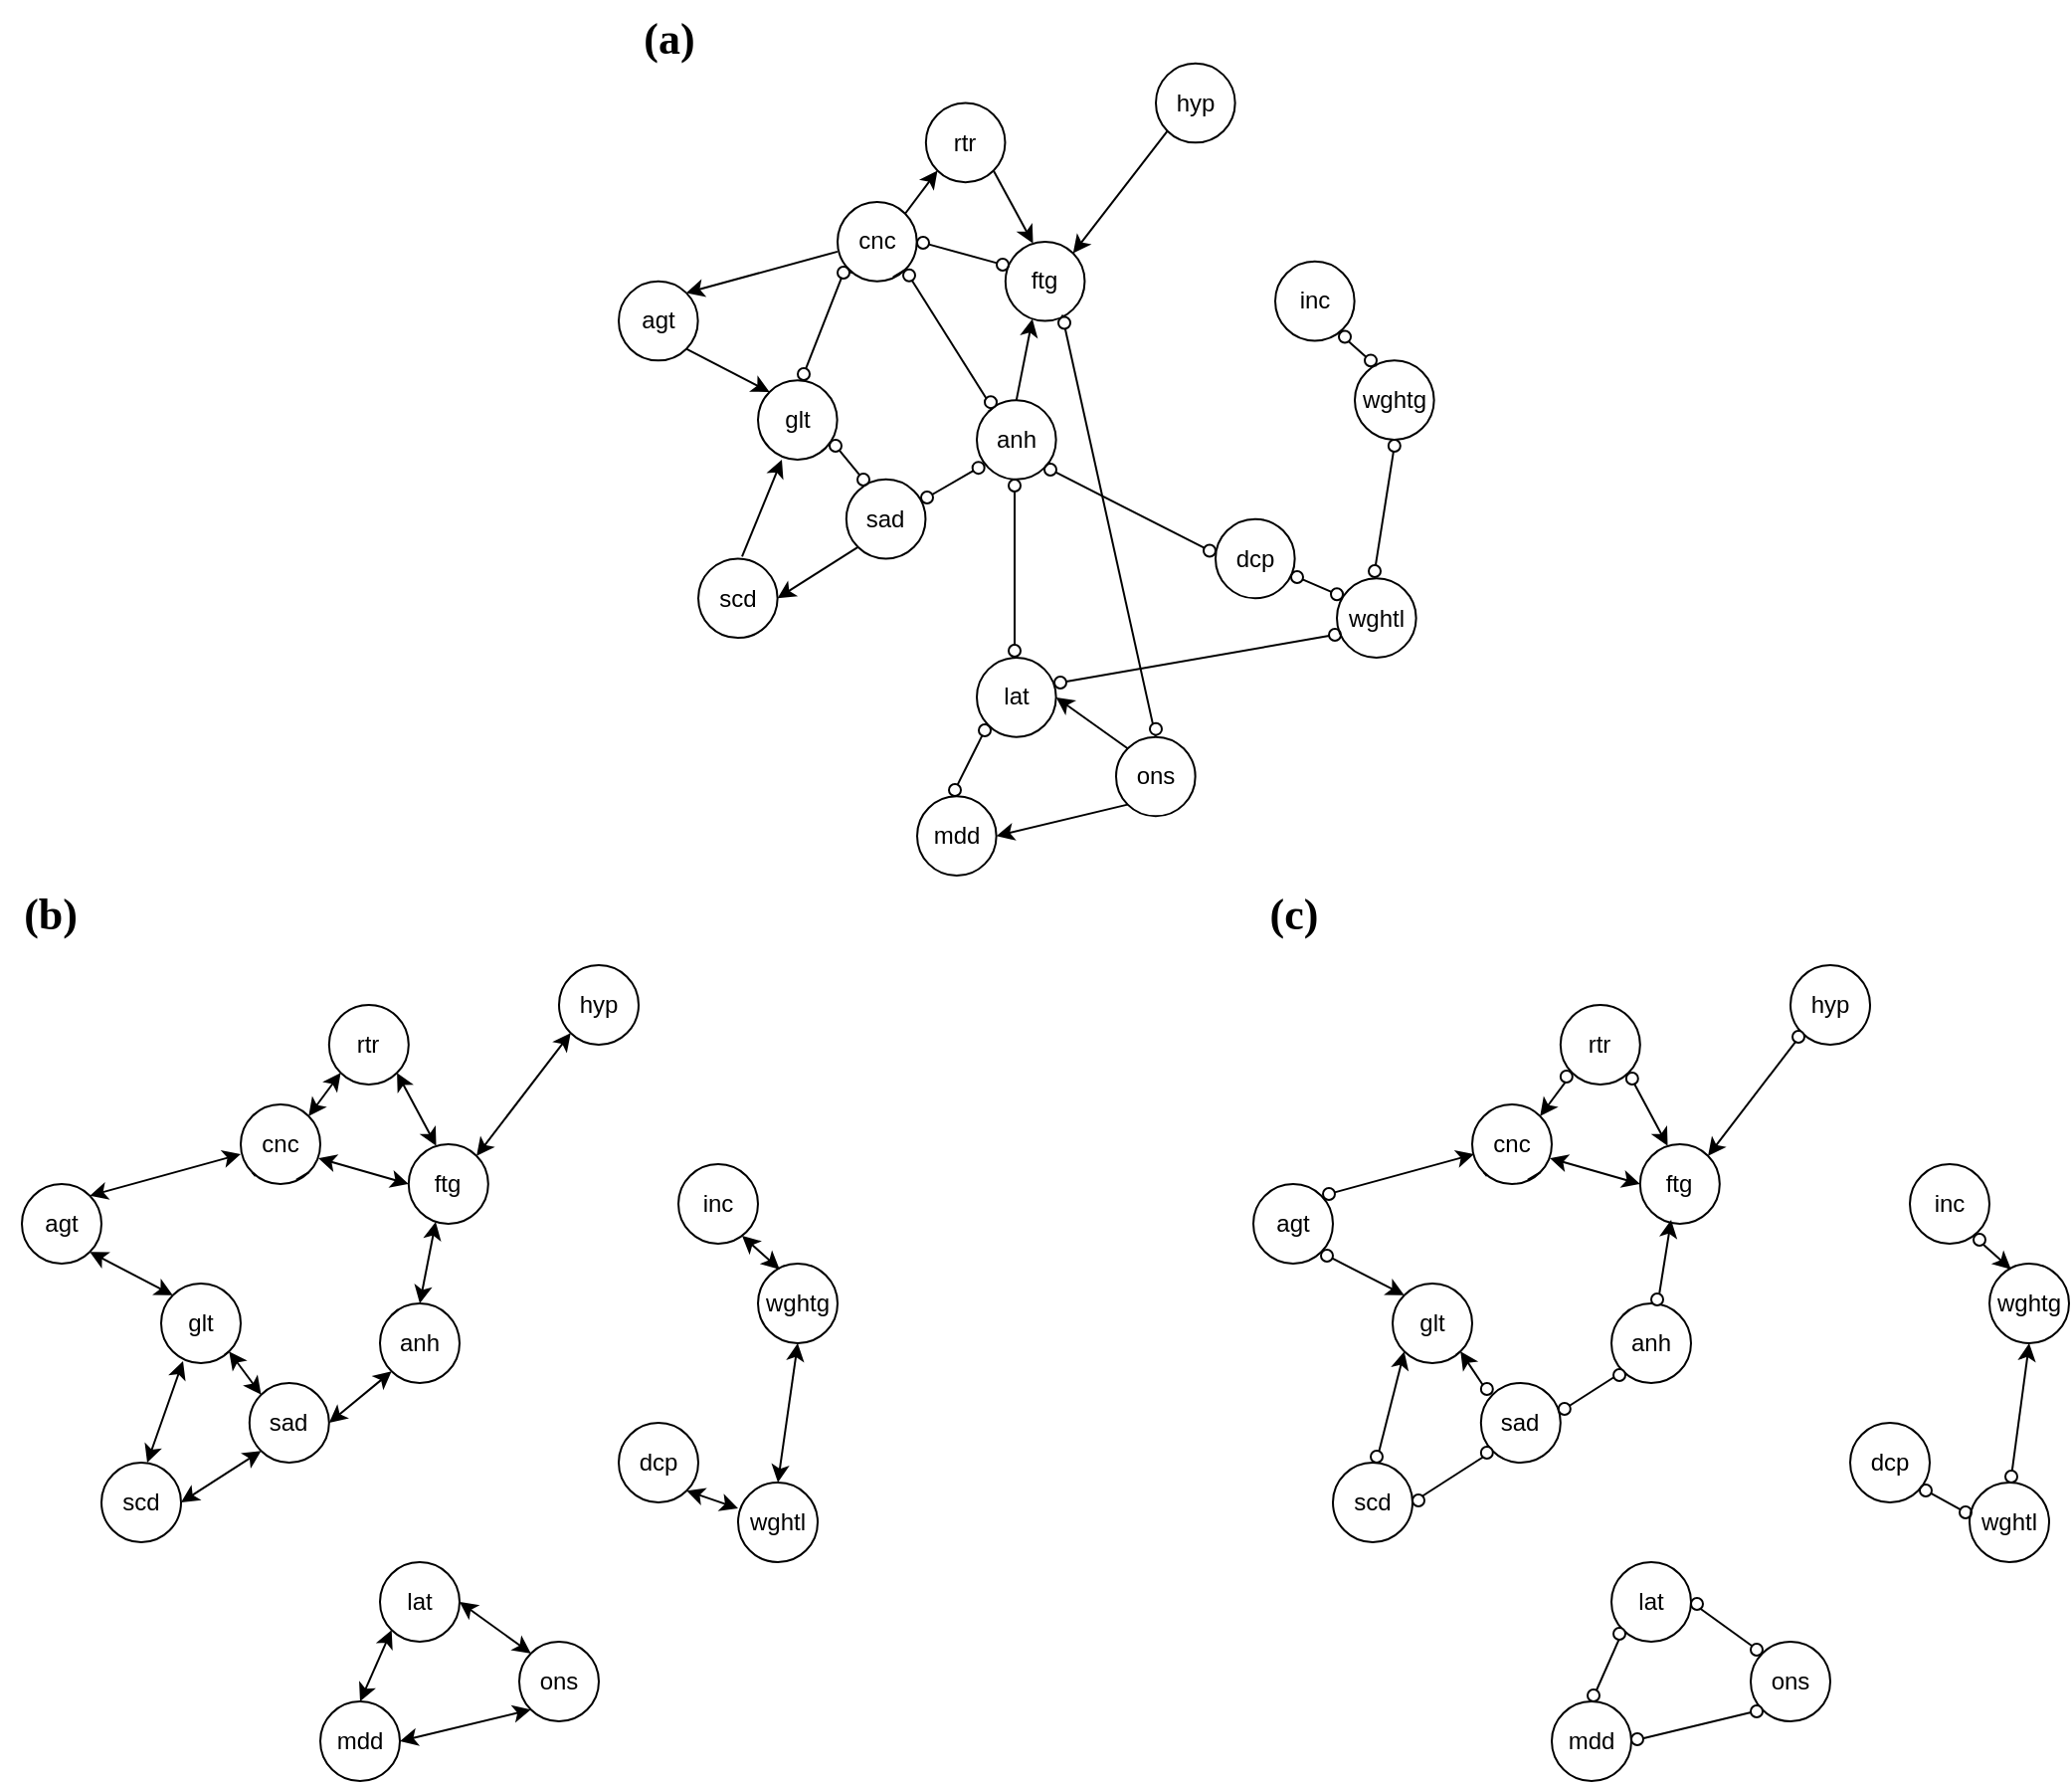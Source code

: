 <mxfile version="21.1.8" type="device">
  <diagram name="Page-1" id="gBAXO4DCNGabJMjPVJwB">
    <mxGraphModel dx="894" dy="1585" grid="1" gridSize="10" guides="1" tooltips="1" connect="1" arrows="1" fold="1" page="1" pageScale="1" pageWidth="850" pageHeight="1100" math="0" shadow="0">
      <root>
        <mxCell id="0" />
        <mxCell id="1" parent="0" />
        <mxCell id="9U6BasLpsRpmz0PQ2QJs-2" value="" style="group" parent="1" vertex="1" connectable="0">
          <mxGeometry x="330" width="421" height="455" as="geometry" />
        </mxCell>
        <mxCell id="BUvVmMQozZYyvZz72ATM-227" value="&lt;font size=&quot;1&quot; face=&quot;Times New Roman&quot; style=&quot;&quot;&gt;&lt;b style=&quot;font-size: 22px;&quot;&gt;(b)&lt;/b&gt;&lt;/font&gt;" style="text;html=1;align=center;verticalAlign=middle;resizable=0;points=[];autosize=1;strokeColor=none;fillColor=none;" parent="9U6BasLpsRpmz0PQ2QJs-2" vertex="1">
          <mxGeometry width="50" height="40" as="geometry" />
        </mxCell>
        <mxCell id="BUvVmMQozZYyvZz72ATM-76" value="hyp" style="ellipse;whiteSpace=wrap;html=1;aspect=fixed;" parent="9U6BasLpsRpmz0PQ2QJs-2" vertex="1">
          <mxGeometry x="281" y="45" width="40" height="40" as="geometry" />
        </mxCell>
        <mxCell id="BUvVmMQozZYyvZz72ATM-77" value="ftg" style="ellipse;whiteSpace=wrap;html=1;aspect=fixed;" parent="9U6BasLpsRpmz0PQ2QJs-2" vertex="1">
          <mxGeometry x="205.41" y="135" width="40" height="40" as="geometry" />
        </mxCell>
        <mxCell id="BUvVmMQozZYyvZz72ATM-78" value="rtr" style="ellipse;whiteSpace=wrap;html=1;aspect=fixed;" parent="9U6BasLpsRpmz0PQ2QJs-2" vertex="1">
          <mxGeometry x="165.41" y="65" width="40" height="40" as="geometry" />
        </mxCell>
        <mxCell id="BUvVmMQozZYyvZz72ATM-79" value="anh" style="ellipse;whiteSpace=wrap;html=1;aspect=fixed;" parent="9U6BasLpsRpmz0PQ2QJs-2" vertex="1">
          <mxGeometry x="191" y="215" width="40" height="40" as="geometry" />
        </mxCell>
        <mxCell id="BUvVmMQozZYyvZz72ATM-80" value="inc" style="ellipse;whiteSpace=wrap;html=1;aspect=fixed;" parent="9U6BasLpsRpmz0PQ2QJs-2" vertex="1">
          <mxGeometry x="341" y="145" width="40" height="40" as="geometry" />
        </mxCell>
        <mxCell id="BUvVmMQozZYyvZz72ATM-81" value="wghtg" style="ellipse;whiteSpace=wrap;html=1;aspect=fixed;" parent="9U6BasLpsRpmz0PQ2QJs-2" vertex="1">
          <mxGeometry x="381" y="195" width="40" height="40" as="geometry" />
        </mxCell>
        <mxCell id="BUvVmMQozZYyvZz72ATM-82" value="dcp" style="ellipse;whiteSpace=wrap;html=1;aspect=fixed;" parent="9U6BasLpsRpmz0PQ2QJs-2" vertex="1">
          <mxGeometry x="311" y="275" width="40" height="40" as="geometry" />
        </mxCell>
        <mxCell id="BUvVmMQozZYyvZz72ATM-83" value="wghtl" style="ellipse;whiteSpace=wrap;html=1;aspect=fixed;" parent="9U6BasLpsRpmz0PQ2QJs-2" vertex="1">
          <mxGeometry x="371" y="305" width="40" height="40" as="geometry" />
        </mxCell>
        <mxCell id="BUvVmMQozZYyvZz72ATM-84" value="lat" style="ellipse;whiteSpace=wrap;html=1;aspect=fixed;" parent="9U6BasLpsRpmz0PQ2QJs-2" vertex="1">
          <mxGeometry x="191" y="345" width="40" height="40" as="geometry" />
        </mxCell>
        <mxCell id="BUvVmMQozZYyvZz72ATM-85" value="ons" style="ellipse;whiteSpace=wrap;html=1;aspect=fixed;" parent="9U6BasLpsRpmz0PQ2QJs-2" vertex="1">
          <mxGeometry x="261" y="385" width="40" height="40" as="geometry" />
        </mxCell>
        <mxCell id="BUvVmMQozZYyvZz72ATM-86" value="mdd" style="ellipse;whiteSpace=wrap;html=1;aspect=fixed;" parent="9U6BasLpsRpmz0PQ2QJs-2" vertex="1">
          <mxGeometry x="161" y="415" width="40" height="40" as="geometry" />
        </mxCell>
        <mxCell id="BUvVmMQozZYyvZz72ATM-87" value="sad" style="ellipse;whiteSpace=wrap;html=1;aspect=fixed;" parent="9U6BasLpsRpmz0PQ2QJs-2" vertex="1">
          <mxGeometry x="125.41" y="255" width="40" height="40" as="geometry" />
        </mxCell>
        <mxCell id="BUvVmMQozZYyvZz72ATM-88" value="cnc" style="ellipse;whiteSpace=wrap;html=1;aspect=fixed;" parent="9U6BasLpsRpmz0PQ2QJs-2" vertex="1">
          <mxGeometry x="121" y="115" width="40" height="40" as="geometry" />
        </mxCell>
        <mxCell id="BUvVmMQozZYyvZz72ATM-89" value="glt" style="ellipse;whiteSpace=wrap;html=1;aspect=fixed;" parent="9U6BasLpsRpmz0PQ2QJs-2" vertex="1">
          <mxGeometry x="81" y="205" width="40" height="40" as="geometry" />
        </mxCell>
        <mxCell id="BUvVmMQozZYyvZz72ATM-90" value="agt" style="ellipse;whiteSpace=wrap;html=1;aspect=fixed;" parent="9U6BasLpsRpmz0PQ2QJs-2" vertex="1">
          <mxGeometry x="11" y="155" width="40" height="40" as="geometry" />
        </mxCell>
        <mxCell id="BUvVmMQozZYyvZz72ATM-91" value="scd" style="ellipse;whiteSpace=wrap;html=1;aspect=fixed;" parent="9U6BasLpsRpmz0PQ2QJs-2" vertex="1">
          <mxGeometry x="51" y="295" width="40" height="40" as="geometry" />
        </mxCell>
        <mxCell id="BUvVmMQozZYyvZz72ATM-92" value="" style="endArrow=classic;html=1;rounded=0;exitX=0;exitY=0;exitDx=0;exitDy=0;entryX=1;entryY=0.5;entryDx=0;entryDy=0;startArrow=classic;startFill=1;" parent="9U6BasLpsRpmz0PQ2QJs-2" source="BUvVmMQozZYyvZz72ATM-85" target="BUvVmMQozZYyvZz72ATM-84" edge="1">
          <mxGeometry width="50" height="50" relative="1" as="geometry">
            <mxPoint x="351" y="345" as="sourcePoint" />
            <mxPoint x="401" y="295" as="targetPoint" />
          </mxGeometry>
        </mxCell>
        <mxCell id="BUvVmMQozZYyvZz72ATM-93" value="" style="endArrow=classic;html=1;rounded=0;exitX=0.5;exitY=0;exitDx=0;exitDy=0;entryX=0;entryY=1;entryDx=0;entryDy=0;startArrow=classic;startFill=1;" parent="9U6BasLpsRpmz0PQ2QJs-2" source="BUvVmMQozZYyvZz72ATM-86" target="BUvVmMQozZYyvZz72ATM-84" edge="1">
          <mxGeometry width="50" height="50" relative="1" as="geometry">
            <mxPoint x="351" y="345" as="sourcePoint" />
            <mxPoint x="401" y="295" as="targetPoint" />
          </mxGeometry>
        </mxCell>
        <mxCell id="BUvVmMQozZYyvZz72ATM-94" value="" style="endArrow=classic;html=1;rounded=0;exitX=0;exitY=1;exitDx=0;exitDy=0;entryX=1;entryY=0.5;entryDx=0;entryDy=0;startArrow=classic;startFill=1;" parent="9U6BasLpsRpmz0PQ2QJs-2" source="BUvVmMQozZYyvZz72ATM-85" target="BUvVmMQozZYyvZz72ATM-86" edge="1">
          <mxGeometry width="50" height="50" relative="1" as="geometry">
            <mxPoint x="351" y="345" as="sourcePoint" />
            <mxPoint x="401" y="295" as="targetPoint" />
          </mxGeometry>
        </mxCell>
        <mxCell id="BUvVmMQozZYyvZz72ATM-96" value="" style="endArrow=classic;html=1;rounded=0;entryX=0;entryY=0.325;entryDx=0;entryDy=0;startArrow=classic;startFill=1;endFill=1;exitX=1;exitY=1;exitDx=0;exitDy=0;entryPerimeter=0;" parent="9U6BasLpsRpmz0PQ2QJs-2" source="BUvVmMQozZYyvZz72ATM-82" target="BUvVmMQozZYyvZz72ATM-83" edge="1">
          <mxGeometry width="50" height="50" relative="1" as="geometry">
            <mxPoint x="348" y="311" as="sourcePoint" />
            <mxPoint x="368" y="321" as="targetPoint" />
          </mxGeometry>
        </mxCell>
        <mxCell id="BUvVmMQozZYyvZz72ATM-97" value="" style="endArrow=classic;html=1;rounded=0;exitX=0.5;exitY=1;exitDx=0;exitDy=0;entryX=0.5;entryY=0;entryDx=0;entryDy=0;startArrow=classic;startFill=1;" parent="9U6BasLpsRpmz0PQ2QJs-2" source="BUvVmMQozZYyvZz72ATM-81" target="BUvVmMQozZYyvZz72ATM-83" edge="1">
          <mxGeometry width="50" height="50" relative="1" as="geometry">
            <mxPoint x="331" y="345" as="sourcePoint" />
            <mxPoint x="381" y="295" as="targetPoint" />
          </mxGeometry>
        </mxCell>
        <mxCell id="BUvVmMQozZYyvZz72ATM-100" value="" style="endArrow=classic;html=1;rounded=0;startArrow=classic;startFill=1;endFill=1;exitX=0.675;exitY=0.975;exitDx=0;exitDy=0;entryX=0;entryY=0;entryDx=0;entryDy=0;exitPerimeter=0;" parent="9U6BasLpsRpmz0PQ2QJs-2" edge="1">
          <mxGeometry width="50" height="50" relative="1" as="geometry">
            <mxPoint x="373" y="181" as="sourcePoint" />
            <mxPoint x="391.858" y="197.858" as="targetPoint" />
          </mxGeometry>
        </mxCell>
        <mxCell id="BUvVmMQozZYyvZz72ATM-101" value="" style="endArrow=none;html=1;rounded=0;startArrow=none;startFill=0;endFill=0;endSize=6;" parent="9U6BasLpsRpmz0PQ2QJs-2" edge="1">
          <mxGeometry width="50" height="50" relative="1" as="geometry">
            <mxPoint x="211" y="255" as="sourcePoint" />
            <mxPoint x="211" y="255" as="targetPoint" />
          </mxGeometry>
        </mxCell>
        <mxCell id="BUvVmMQozZYyvZz72ATM-103" value="" style="endArrow=none;html=1;rounded=0;startArrow=none;startFill=0;endFill=0;endSize=6;" parent="9U6BasLpsRpmz0PQ2QJs-2" edge="1">
          <mxGeometry width="50" height="50" relative="1" as="geometry">
            <mxPoint x="211" y="345" as="sourcePoint" />
            <mxPoint x="211" y="345" as="targetPoint" />
          </mxGeometry>
        </mxCell>
        <mxCell id="BUvVmMQozZYyvZz72ATM-107" value="" style="endArrow=none;html=1;rounded=0;exitX=1;exitY=0.5;exitDx=0;exitDy=0;entryX=0;entryY=1;entryDx=0;entryDy=0;startArrow=none;" parent="9U6BasLpsRpmz0PQ2QJs-2" target="BUvVmMQozZYyvZz72ATM-79" edge="1">
          <mxGeometry width="50" height="50" relative="1" as="geometry">
            <mxPoint x="196" y="250" as="sourcePoint" />
            <mxPoint x="381" y="265" as="targetPoint" />
          </mxGeometry>
        </mxCell>
        <mxCell id="BUvVmMQozZYyvZz72ATM-108" value="" style="endArrow=classic;html=1;rounded=0;entryX=0;entryY=1;entryDx=0;entryDy=0;exitX=1;exitY=0.5;exitDx=0;exitDy=0;startArrow=classic;startFill=1;endFill=1;" parent="9U6BasLpsRpmz0PQ2QJs-2" source="BUvVmMQozZYyvZz72ATM-87" target="BUvVmMQozZYyvZz72ATM-79" edge="1">
          <mxGeometry width="50" height="50" relative="1" as="geometry">
            <mxPoint x="171" y="265" as="sourcePoint" />
            <mxPoint x="190.879" y="252.121" as="targetPoint" />
          </mxGeometry>
        </mxCell>
        <mxCell id="BUvVmMQozZYyvZz72ATM-111" value="" style="endArrow=none;html=1;rounded=0;entryX=1;entryY=1;entryDx=0;entryDy=0;exitX=0;exitY=0;exitDx=0;exitDy=0;startArrow=none;" parent="9U6BasLpsRpmz0PQ2QJs-2" target="BUvVmMQozZYyvZz72ATM-88" edge="1">
          <mxGeometry width="50" height="50" relative="1" as="geometry">
            <mxPoint x="148.879" y="152.879" as="sourcePoint" />
            <mxPoint x="381" y="265" as="targetPoint" />
          </mxGeometry>
        </mxCell>
        <mxCell id="BUvVmMQozZYyvZz72ATM-112" value="" style="endArrow=none;html=1;rounded=0;entryX=1;entryY=1;entryDx=0;entryDy=0;exitX=0;exitY=0;exitDx=0;exitDy=0;" parent="9U6BasLpsRpmz0PQ2QJs-2" source="BUvVmMQozZYyvZz72ATM-79" edge="1">
          <mxGeometry width="50" height="50" relative="1" as="geometry">
            <mxPoint x="197" y="221" as="sourcePoint" />
            <mxPoint x="200.121" y="218.121" as="targetPoint" />
          </mxGeometry>
        </mxCell>
        <mxCell id="BUvVmMQozZYyvZz72ATM-116" value="" style="endArrow=classic;html=1;rounded=0;entryX=0.34;entryY=0.975;entryDx=0;entryDy=0;exitX=0.5;exitY=0;exitDx=0;exitDy=0;entryPerimeter=0;startArrow=classic;startFill=1;" parent="9U6BasLpsRpmz0PQ2QJs-2" source="BUvVmMQozZYyvZz72ATM-79" target="BUvVmMQozZYyvZz72ATM-77" edge="1">
          <mxGeometry width="50" height="50" relative="1" as="geometry">
            <mxPoint x="331" y="315" as="sourcePoint" />
            <mxPoint x="381" y="265" as="targetPoint" />
          </mxGeometry>
        </mxCell>
        <mxCell id="BUvVmMQozZYyvZz72ATM-117" value="" style="endArrow=classic;html=1;rounded=0;exitX=0;exitY=1;exitDx=0;exitDy=0;entryX=1;entryY=0;entryDx=0;entryDy=0;startArrow=classic;startFill=1;" parent="9U6BasLpsRpmz0PQ2QJs-2" source="BUvVmMQozZYyvZz72ATM-76" target="BUvVmMQozZYyvZz72ATM-77" edge="1">
          <mxGeometry width="50" height="50" relative="1" as="geometry">
            <mxPoint x="331" y="315" as="sourcePoint" />
            <mxPoint x="381" y="265" as="targetPoint" />
          </mxGeometry>
        </mxCell>
        <mxCell id="BUvVmMQozZYyvZz72ATM-118" value="" style="endArrow=classic;html=1;rounded=0;exitX=0.975;exitY=0.675;exitDx=0;exitDy=0;exitPerimeter=0;entryX=0;entryY=0.5;entryDx=0;entryDy=0;endFill=1;startArrow=classic;startFill=1;" parent="9U6BasLpsRpmz0PQ2QJs-2" source="BUvVmMQozZYyvZz72ATM-88" target="BUvVmMQozZYyvZz72ATM-77" edge="1">
          <mxGeometry width="50" height="50" relative="1" as="geometry">
            <mxPoint x="331" y="315" as="sourcePoint" />
            <mxPoint x="381" y="265" as="targetPoint" />
          </mxGeometry>
        </mxCell>
        <mxCell id="BUvVmMQozZYyvZz72ATM-119" value="" style="endArrow=classic;html=1;rounded=0;entryX=0;entryY=0;entryDx=0;entryDy=0;exitX=1;exitY=1;exitDx=0;exitDy=0;startArrow=classic;startFill=1;" parent="9U6BasLpsRpmz0PQ2QJs-2" source="BUvVmMQozZYyvZz72ATM-78" edge="1">
          <mxGeometry width="50" height="50" relative="1" as="geometry">
            <mxPoint x="199" y="110" as="sourcePoint" />
            <mxPoint x="219.268" y="135.858" as="targetPoint" />
          </mxGeometry>
        </mxCell>
        <mxCell id="BUvVmMQozZYyvZz72ATM-120" value="" style="endArrow=classic;html=1;rounded=0;exitX=0;exitY=1;exitDx=0;exitDy=0;entryX=1;entryY=0.5;entryDx=0;entryDy=0;startArrow=classic;startFill=1;" parent="9U6BasLpsRpmz0PQ2QJs-2" source="BUvVmMQozZYyvZz72ATM-87" target="BUvVmMQozZYyvZz72ATM-91" edge="1">
          <mxGeometry width="50" height="50" relative="1" as="geometry">
            <mxPoint x="331" y="295" as="sourcePoint" />
            <mxPoint x="381" y="245" as="targetPoint" />
          </mxGeometry>
        </mxCell>
        <mxCell id="BUvVmMQozZYyvZz72ATM-121" value="" style="endArrow=none;html=1;rounded=0;entryX=1;entryY=1;entryDx=0;entryDy=0;exitX=0;exitY=0;exitDx=0;exitDy=0;startArrow=none;" parent="9U6BasLpsRpmz0PQ2QJs-2" target="BUvVmMQozZYyvZz72ATM-89" edge="1">
          <mxGeometry width="50" height="50" relative="1" as="geometry">
            <mxPoint x="112.879" y="240.879" as="sourcePoint" />
            <mxPoint x="381" y="245" as="targetPoint" />
          </mxGeometry>
        </mxCell>
        <mxCell id="BUvVmMQozZYyvZz72ATM-122" value="" style="endArrow=none;html=1;rounded=0;entryX=1;entryY=1;entryDx=0;entryDy=0;exitX=0;exitY=0;exitDx=0;exitDy=0;" parent="9U6BasLpsRpmz0PQ2QJs-2" source="BUvVmMQozZYyvZz72ATM-87" edge="1">
          <mxGeometry width="50" height="50" relative="1" as="geometry">
            <mxPoint x="131" y="261" as="sourcePoint" />
            <mxPoint x="130.531" y="260.121" as="targetPoint" />
          </mxGeometry>
        </mxCell>
        <mxCell id="BUvVmMQozZYyvZz72ATM-124" value="" style="endArrow=classic;html=1;rounded=0;entryX=1;entryY=1;entryDx=0;entryDy=0;exitX=0;exitY=0;exitDx=0;exitDy=0;startArrow=classic;startFill=1;endFill=1;" parent="9U6BasLpsRpmz0PQ2QJs-2" source="BUvVmMQozZYyvZz72ATM-87" target="BUvVmMQozZYyvZz72ATM-89" edge="1">
          <mxGeometry width="50" height="50" relative="1" as="geometry">
            <mxPoint x="126.289" y="255.879" as="sourcePoint" />
            <mxPoint x="117.121" y="245.121" as="targetPoint" />
          </mxGeometry>
        </mxCell>
        <mxCell id="BUvVmMQozZYyvZz72ATM-126" value="" style="endArrow=none;html=1;rounded=0;exitX=0.5;exitY=0;exitDx=0;exitDy=0;entryX=0;entryY=1;entryDx=0;entryDy=0;startArrow=none;" parent="9U6BasLpsRpmz0PQ2QJs-2" target="BUvVmMQozZYyvZz72ATM-88" edge="1">
          <mxGeometry width="50" height="50" relative="1" as="geometry">
            <mxPoint x="128.41" y="151" as="sourcePoint" />
            <mxPoint x="381" y="245" as="targetPoint" />
          </mxGeometry>
        </mxCell>
        <mxCell id="BUvVmMQozZYyvZz72ATM-129" value="" style="endArrow=none;html=1;rounded=0;exitX=0.5;exitY=0;exitDx=0;exitDy=0;entryX=0;entryY=1;entryDx=0;entryDy=0;" parent="9U6BasLpsRpmz0PQ2QJs-2" source="BUvVmMQozZYyvZz72ATM-89" edge="1">
          <mxGeometry width="50" height="50" relative="1" as="geometry">
            <mxPoint x="101" y="205" as="sourcePoint" />
            <mxPoint x="101.879" y="204.121" as="targetPoint" />
          </mxGeometry>
        </mxCell>
        <mxCell id="BUvVmMQozZYyvZz72ATM-131" value="" style="endArrow=classic;html=1;rounded=0;entryX=0.5;entryY=0;entryDx=0;entryDy=0;startArrow=classic;startFill=1;" parent="9U6BasLpsRpmz0PQ2QJs-2" edge="1">
          <mxGeometry width="50" height="50" relative="1" as="geometry">
            <mxPoint x="92" y="244" as="sourcePoint" />
            <mxPoint x="74" y="295" as="targetPoint" />
          </mxGeometry>
        </mxCell>
        <mxCell id="BUvVmMQozZYyvZz72ATM-132" value="" style="endArrow=classic;html=1;rounded=0;entryX=1;entryY=1;entryDx=0;entryDy=0;exitX=0;exitY=0;exitDx=0;exitDy=0;startArrow=classic;startFill=1;" parent="9U6BasLpsRpmz0PQ2QJs-2" source="BUvVmMQozZYyvZz72ATM-89" target="BUvVmMQozZYyvZz72ATM-90" edge="1">
          <mxGeometry width="50" height="50" relative="1" as="geometry">
            <mxPoint x="331" y="295" as="sourcePoint" />
            <mxPoint x="381" y="245" as="targetPoint" />
          </mxGeometry>
        </mxCell>
        <mxCell id="BUvVmMQozZYyvZz72ATM-133" value="" style="endArrow=classic;html=1;rounded=0;exitX=-0.025;exitY=0.7;exitDx=0;exitDy=0;exitPerimeter=0;entryX=1;entryY=0;entryDx=0;entryDy=0;startArrow=classic;startFill=1;" parent="9U6BasLpsRpmz0PQ2QJs-2" target="BUvVmMQozZYyvZz72ATM-90" edge="1">
          <mxGeometry width="50" height="50" relative="1" as="geometry">
            <mxPoint x="121" y="140" as="sourcePoint" />
            <mxPoint x="51" y="165" as="targetPoint" />
          </mxGeometry>
        </mxCell>
        <mxCell id="BUvVmMQozZYyvZz72ATM-135" value="" style="endArrow=classic;html=1;rounded=0;entryX=0;entryY=1;entryDx=0;entryDy=0;exitX=1;exitY=0;exitDx=0;exitDy=0;startArrow=classic;startFill=1;" parent="9U6BasLpsRpmz0PQ2QJs-2" source="BUvVmMQozZYyvZz72ATM-88" target="BUvVmMQozZYyvZz72ATM-78" edge="1">
          <mxGeometry width="50" height="50" relative="1" as="geometry">
            <mxPoint x="331" y="295" as="sourcePoint" />
            <mxPoint x="381" y="245" as="targetPoint" />
          </mxGeometry>
        </mxCell>
        <mxCell id="98Zc2acmLnp5LVriP_AH-1" value="" style="group" parent="1" vertex="1" connectable="0">
          <mxGeometry x="641" y="-440" width="409.819" height="440" as="geometry" />
        </mxCell>
        <mxCell id="BUvVmMQozZYyvZz72ATM-225" value="&lt;font size=&quot;1&quot; face=&quot;Times New Roman&quot; style=&quot;&quot;&gt;&lt;b style=&quot;font-size: 22px;&quot;&gt;(a)&lt;/b&gt;&lt;/font&gt;" style="text;html=1;align=center;verticalAlign=middle;resizable=0;points=[];autosize=1;strokeColor=none;fillColor=none;" parent="98Zc2acmLnp5LVriP_AH-1" vertex="1">
          <mxGeometry width="50" height="40" as="geometry" />
        </mxCell>
        <mxCell id="BUvVmMQozZYyvZz72ATM-2" value="hyp" style="ellipse;whiteSpace=wrap;html=1;aspect=fixed;" parent="98Zc2acmLnp5LVriP_AH-1" vertex="1">
          <mxGeometry x="270" y="31.855" width="39.819" height="39.819" as="geometry" />
        </mxCell>
        <mxCell id="BUvVmMQozZYyvZz72ATM-3" value="ftg" style="ellipse;whiteSpace=wrap;html=1;aspect=fixed;" parent="98Zc2acmLnp5LVriP_AH-1" vertex="1">
          <mxGeometry x="194.41" y="121.448" width="39.819" height="39.819" as="geometry" />
        </mxCell>
        <mxCell id="BUvVmMQozZYyvZz72ATM-4" value="rtr" style="ellipse;whiteSpace=wrap;html=1;aspect=fixed;" parent="98Zc2acmLnp5LVriP_AH-1" vertex="1">
          <mxGeometry x="154.41" y="51.765" width="39.819" height="39.819" as="geometry" />
        </mxCell>
        <mxCell id="BUvVmMQozZYyvZz72ATM-5" value="anh" style="ellipse;whiteSpace=wrap;html=1;aspect=fixed;" parent="98Zc2acmLnp5LVriP_AH-1" vertex="1">
          <mxGeometry x="180" y="201.086" width="39.819" height="39.819" as="geometry" />
        </mxCell>
        <mxCell id="BUvVmMQozZYyvZz72ATM-6" value="inc" style="ellipse;whiteSpace=wrap;html=1;aspect=fixed;" parent="98Zc2acmLnp5LVriP_AH-1" vertex="1">
          <mxGeometry x="330" y="131.403" width="39.819" height="39.819" as="geometry" />
        </mxCell>
        <mxCell id="BUvVmMQozZYyvZz72ATM-7" value="wghtg" style="ellipse;whiteSpace=wrap;html=1;aspect=fixed;" parent="98Zc2acmLnp5LVriP_AH-1" vertex="1">
          <mxGeometry x="370" y="181.176" width="39.819" height="39.819" as="geometry" />
        </mxCell>
        <mxCell id="BUvVmMQozZYyvZz72ATM-8" value="dcp" style="ellipse;whiteSpace=wrap;html=1;aspect=fixed;" parent="98Zc2acmLnp5LVriP_AH-1" vertex="1">
          <mxGeometry x="300" y="260.814" width="39.819" height="39.819" as="geometry" />
        </mxCell>
        <mxCell id="BUvVmMQozZYyvZz72ATM-9" value="wghtl" style="ellipse;whiteSpace=wrap;html=1;aspect=fixed;" parent="98Zc2acmLnp5LVriP_AH-1" vertex="1">
          <mxGeometry x="361" y="290.679" width="39.819" height="39.819" as="geometry" />
        </mxCell>
        <mxCell id="BUvVmMQozZYyvZz72ATM-10" value="lat" style="ellipse;whiteSpace=wrap;html=1;aspect=fixed;" parent="98Zc2acmLnp5LVriP_AH-1" vertex="1">
          <mxGeometry x="180" y="330.498" width="39.819" height="39.819" as="geometry" />
        </mxCell>
        <mxCell id="BUvVmMQozZYyvZz72ATM-11" value="ons" style="ellipse;whiteSpace=wrap;html=1;aspect=fixed;" parent="98Zc2acmLnp5LVriP_AH-1" vertex="1">
          <mxGeometry x="250" y="370.317" width="39.819" height="39.819" as="geometry" />
        </mxCell>
        <mxCell id="BUvVmMQozZYyvZz72ATM-12" value="mdd" style="ellipse;whiteSpace=wrap;html=1;aspect=fixed;" parent="98Zc2acmLnp5LVriP_AH-1" vertex="1">
          <mxGeometry x="150" y="400.181" width="39.819" height="39.819" as="geometry" />
        </mxCell>
        <mxCell id="BUvVmMQozZYyvZz72ATM-13" value="sad" style="ellipse;whiteSpace=wrap;html=1;aspect=fixed;" parent="98Zc2acmLnp5LVriP_AH-1" vertex="1">
          <mxGeometry x="114.41" y="240.905" width="39.819" height="39.819" as="geometry" />
        </mxCell>
        <mxCell id="BUvVmMQozZYyvZz72ATM-14" value="cnc" style="ellipse;whiteSpace=wrap;html=1;aspect=fixed;" parent="98Zc2acmLnp5LVriP_AH-1" vertex="1">
          <mxGeometry x="110" y="101.538" width="39.819" height="39.819" as="geometry" />
        </mxCell>
        <mxCell id="BUvVmMQozZYyvZz72ATM-15" value="glt" style="ellipse;whiteSpace=wrap;html=1;aspect=fixed;" parent="98Zc2acmLnp5LVriP_AH-1" vertex="1">
          <mxGeometry x="70" y="191.131" width="39.819" height="39.819" as="geometry" />
        </mxCell>
        <mxCell id="BUvVmMQozZYyvZz72ATM-16" value="agt" style="ellipse;whiteSpace=wrap;html=1;aspect=fixed;" parent="98Zc2acmLnp5LVriP_AH-1" vertex="1">
          <mxGeometry y="141.357" width="39.819" height="39.819" as="geometry" />
        </mxCell>
        <mxCell id="BUvVmMQozZYyvZz72ATM-17" value="scd" style="ellipse;whiteSpace=wrap;html=1;aspect=fixed;" parent="98Zc2acmLnp5LVriP_AH-1" vertex="1">
          <mxGeometry x="40" y="280.724" width="39.819" height="39.819" as="geometry" />
        </mxCell>
        <mxCell id="BUvVmMQozZYyvZz72ATM-18" value="" style="endArrow=classic;html=1;rounded=0;exitX=0;exitY=0;exitDx=0;exitDy=0;entryX=1;entryY=0.5;entryDx=0;entryDy=0;endFill=1;startArrow=none;startFill=0;" parent="98Zc2acmLnp5LVriP_AH-1" source="BUvVmMQozZYyvZz72ATM-11" target="BUvVmMQozZYyvZz72ATM-10" edge="1">
          <mxGeometry width="50" height="50" relative="1" as="geometry">
            <mxPoint x="340" y="330.498" as="sourcePoint" />
            <mxPoint x="390" y="280.724" as="targetPoint" />
          </mxGeometry>
        </mxCell>
        <mxCell id="BUvVmMQozZYyvZz72ATM-19" value="" style="endArrow=oval;html=1;rounded=0;endFill=0;startArrow=oval;startFill=0;" parent="98Zc2acmLnp5LVriP_AH-1" edge="1">
          <mxGeometry width="50" height="50" relative="1" as="geometry">
            <mxPoint x="169" y="397" as="sourcePoint" />
            <mxPoint x="184" y="367" as="targetPoint" />
          </mxGeometry>
        </mxCell>
        <mxCell id="BUvVmMQozZYyvZz72ATM-20" value="" style="endArrow=classic;html=1;rounded=0;exitX=0;exitY=1;exitDx=0;exitDy=0;entryX=1;entryY=0.5;entryDx=0;entryDy=0;" parent="98Zc2acmLnp5LVriP_AH-1" source="BUvVmMQozZYyvZz72ATM-11" target="BUvVmMQozZYyvZz72ATM-12" edge="1">
          <mxGeometry width="50" height="50" relative="1" as="geometry">
            <mxPoint x="340" y="330.498" as="sourcePoint" />
            <mxPoint x="390" y="280.724" as="targetPoint" />
          </mxGeometry>
        </mxCell>
        <mxCell id="BUvVmMQozZYyvZz72ATM-21" value="" style="endArrow=none;html=1;rounded=0;entryX=0.715;entryY=0.925;entryDx=0;entryDy=0;exitX=0.5;exitY=0;exitDx=0;exitDy=0;entryPerimeter=0;endFill=0;" parent="98Zc2acmLnp5LVriP_AH-1" source="BUvVmMQozZYyvZz72ATM-11" target="BUvVmMQozZYyvZz72ATM-3" edge="1">
          <mxGeometry width="50" height="50" relative="1" as="geometry">
            <mxPoint x="340" y="330.498" as="sourcePoint" />
            <mxPoint x="390" y="280.724" as="targetPoint" />
          </mxGeometry>
        </mxCell>
        <mxCell id="BUvVmMQozZYyvZz72ATM-24" value="" style="endArrow=oval;html=1;rounded=0;endFill=0;startArrow=oval;startFill=0;exitX=0.5;exitY=1;exitDx=0;exitDy=0;" parent="98Zc2acmLnp5LVriP_AH-1" edge="1">
          <mxGeometry width="50" height="50" relative="1" as="geometry">
            <mxPoint x="389.91" y="223.995" as="sourcePoint" />
            <mxPoint x="380" y="287" as="targetPoint" />
          </mxGeometry>
        </mxCell>
        <mxCell id="BUvVmMQozZYyvZz72ATM-25" value="" style="endArrow=oval;html=1;rounded=0;startArrow=oval;startFill=0;endFill=0;entryX=-0.025;entryY=0.711;entryDx=0;entryDy=0;entryPerimeter=0;" parent="98Zc2acmLnp5LVriP_AH-1" target="BUvVmMQozZYyvZz72ATM-9" edge="1">
          <mxGeometry width="50" height="50" relative="1" as="geometry">
            <mxPoint x="222" y="343" as="sourcePoint" />
            <mxPoint x="352" y="320" as="targetPoint" />
          </mxGeometry>
        </mxCell>
        <mxCell id="BUvVmMQozZYyvZz72ATM-26" value="" style="endArrow=oval;html=1;rounded=0;exitX=0;exitY=0.5;exitDx=0;exitDy=0;endFill=0;startArrow=oval;startFill=0;" parent="98Zc2acmLnp5LVriP_AH-1" edge="1">
          <mxGeometry width="50" height="50" relative="1" as="geometry">
            <mxPoint x="297.0" y="276.724" as="sourcePoint" />
            <mxPoint x="217" y="236" as="targetPoint" />
          </mxGeometry>
        </mxCell>
        <mxCell id="BUvVmMQozZYyvZz72ATM-28" value="" style="endArrow=none;html=1;rounded=0;startArrow=none;startFill=0;endFill=0;exitX=0.675;exitY=0.975;exitDx=0;exitDy=0;entryX=0;entryY=0;entryDx=0;entryDy=0;exitPerimeter=0;" parent="98Zc2acmLnp5LVriP_AH-1" edge="1">
          <mxGeometry width="50" height="50" relative="1" as="geometry">
            <mxPoint x="362" y="167.24" as="sourcePoint" />
            <mxPoint x="380.858" y="184.021" as="targetPoint" />
          </mxGeometry>
        </mxCell>
        <mxCell id="BUvVmMQozZYyvZz72ATM-30" value="" style="endArrow=none;html=1;rounded=0;startArrow=none;startFill=0;endFill=0;endSize=6;" parent="98Zc2acmLnp5LVriP_AH-1" edge="1">
          <mxGeometry width="50" height="50" relative="1" as="geometry">
            <mxPoint x="200" y="240.905" as="sourcePoint" />
            <mxPoint x="200" y="240.905" as="targetPoint" />
          </mxGeometry>
        </mxCell>
        <mxCell id="BUvVmMQozZYyvZz72ATM-38" value="" style="endArrow=none;html=1;rounded=0;startArrow=none;startFill=0;endFill=0;endSize=6;" parent="98Zc2acmLnp5LVriP_AH-1" edge="1">
          <mxGeometry width="50" height="50" relative="1" as="geometry">
            <mxPoint x="200" y="330.498" as="sourcePoint" />
            <mxPoint x="200" y="330.498" as="targetPoint" />
          </mxGeometry>
        </mxCell>
        <mxCell id="BUvVmMQozZYyvZz72ATM-39" value="" style="ellipse;whiteSpace=wrap;html=1;" parent="98Zc2acmLnp5LVriP_AH-1" vertex="1">
          <mxGeometry x="362" y="166.244" width="6" height="5.973" as="geometry" />
        </mxCell>
        <mxCell id="BUvVmMQozZYyvZz72ATM-44" value="" style="ellipse;whiteSpace=wrap;html=1;" parent="98Zc2acmLnp5LVriP_AH-1" vertex="1">
          <mxGeometry x="375" y="178.19" width="6" height="5.973" as="geometry" />
        </mxCell>
        <mxCell id="BUvVmMQozZYyvZz72ATM-45" value="" style="endArrow=none;html=1;rounded=0;exitX=1;exitY=0.5;exitDx=0;exitDy=0;entryX=0;entryY=1;entryDx=0;entryDy=0;startArrow=none;" parent="98Zc2acmLnp5LVriP_AH-1" target="BUvVmMQozZYyvZz72ATM-5" edge="1">
          <mxGeometry width="50" height="50" relative="1" as="geometry">
            <mxPoint x="185" y="235.928" as="sourcePoint" />
            <mxPoint x="370" y="250.86" as="targetPoint" />
          </mxGeometry>
        </mxCell>
        <mxCell id="BUvVmMQozZYyvZz72ATM-47" value="" style="endArrow=oval;html=1;rounded=0;entryX=0;entryY=1;entryDx=0;entryDy=0;endFill=0;startArrow=oval;startFill=0;" parent="98Zc2acmLnp5LVriP_AH-1" edge="1">
          <mxGeometry width="50" height="50" relative="1" as="geometry">
            <mxPoint x="155" y="250" as="sourcePoint" />
            <mxPoint x="180.831" y="235.074" as="targetPoint" />
          </mxGeometry>
        </mxCell>
        <mxCell id="BUvVmMQozZYyvZz72ATM-50" value="" style="endArrow=none;html=1;rounded=0;entryX=1;entryY=1;entryDx=0;entryDy=0;exitX=0;exitY=0;exitDx=0;exitDy=0;startArrow=none;" parent="98Zc2acmLnp5LVriP_AH-1" target="BUvVmMQozZYyvZz72ATM-14" edge="1">
          <mxGeometry width="50" height="50" relative="1" as="geometry">
            <mxPoint x="137.879" y="139.246" as="sourcePoint" />
            <mxPoint x="370" y="250.86" as="targetPoint" />
          </mxGeometry>
        </mxCell>
        <mxCell id="BUvVmMQozZYyvZz72ATM-52" value="" style="endArrow=none;html=1;rounded=0;entryX=1;entryY=1;entryDx=0;entryDy=0;exitX=0;exitY=0;exitDx=0;exitDy=0;" parent="98Zc2acmLnp5LVriP_AH-1" source="BUvVmMQozZYyvZz72ATM-5" target="BUvVmMQozZYyvZz72ATM-51" edge="1">
          <mxGeometry width="50" height="50" relative="1" as="geometry">
            <mxPoint x="186" y="207.059" as="sourcePoint" />
            <mxPoint x="144" y="135.385" as="targetPoint" />
          </mxGeometry>
        </mxCell>
        <mxCell id="BUvVmMQozZYyvZz72ATM-51" value="" style="ellipse;whiteSpace=wrap;html=1;" parent="98Zc2acmLnp5LVriP_AH-1" vertex="1">
          <mxGeometry x="184" y="199.095" width="6" height="5.973" as="geometry" />
        </mxCell>
        <mxCell id="BUvVmMQozZYyvZz72ATM-54" value="" style="endArrow=none;html=1;rounded=0;entryX=1;entryY=1;entryDx=0;entryDy=0;exitX=0;exitY=0;exitDx=0;exitDy=0;startArrow=none;" parent="98Zc2acmLnp5LVriP_AH-1" source="BUvVmMQozZYyvZz72ATM-51" target="BUvVmMQozZYyvZz72ATM-14" edge="1">
          <mxGeometry width="50" height="50" relative="1" as="geometry">
            <mxPoint x="185" y="200.09" as="sourcePoint" />
            <mxPoint x="142.121" y="143.469" as="targetPoint" />
          </mxGeometry>
        </mxCell>
        <mxCell id="BUvVmMQozZYyvZz72ATM-55" value="" style="endArrow=classic;html=1;rounded=0;entryX=0.34;entryY=0.975;entryDx=0;entryDy=0;exitX=0.5;exitY=0;exitDx=0;exitDy=0;entryPerimeter=0;" parent="98Zc2acmLnp5LVriP_AH-1" source="BUvVmMQozZYyvZz72ATM-5" target="BUvVmMQozZYyvZz72ATM-3" edge="1">
          <mxGeometry width="50" height="50" relative="1" as="geometry">
            <mxPoint x="320" y="300.633" as="sourcePoint" />
            <mxPoint x="370" y="250.86" as="targetPoint" />
          </mxGeometry>
        </mxCell>
        <mxCell id="BUvVmMQozZYyvZz72ATM-56" value="" style="endArrow=classic;html=1;rounded=0;exitX=0;exitY=1;exitDx=0;exitDy=0;entryX=1;entryY=0;entryDx=0;entryDy=0;" parent="98Zc2acmLnp5LVriP_AH-1" source="BUvVmMQozZYyvZz72ATM-2" target="BUvVmMQozZYyvZz72ATM-3" edge="1">
          <mxGeometry width="50" height="50" relative="1" as="geometry">
            <mxPoint x="320" y="300.633" as="sourcePoint" />
            <mxPoint x="370" y="250.86" as="targetPoint" />
          </mxGeometry>
        </mxCell>
        <mxCell id="BUvVmMQozZYyvZz72ATM-57" value="" style="endArrow=oval;html=1;rounded=0;endFill=0;startArrow=oval;startFill=0;" parent="98Zc2acmLnp5LVriP_AH-1" edge="1">
          <mxGeometry width="50" height="50" relative="1" as="geometry">
            <mxPoint x="153" y="122" as="sourcePoint" />
            <mxPoint x="193" y="133" as="targetPoint" />
          </mxGeometry>
        </mxCell>
        <mxCell id="BUvVmMQozZYyvZz72ATM-58" value="" style="endArrow=classic;html=1;rounded=0;entryX=0;entryY=0;entryDx=0;entryDy=0;exitX=1;exitY=1;exitDx=0;exitDy=0;startArrow=none;startFill=0;endFill=1;" parent="98Zc2acmLnp5LVriP_AH-1" source="BUvVmMQozZYyvZz72ATM-4" edge="1">
          <mxGeometry width="50" height="50" relative="1" as="geometry">
            <mxPoint x="188" y="96.561" as="sourcePoint" />
            <mxPoint x="208.268" y="122.302" as="targetPoint" />
          </mxGeometry>
        </mxCell>
        <mxCell id="BUvVmMQozZYyvZz72ATM-59" value="" style="endArrow=classic;html=1;rounded=0;exitX=0;exitY=1;exitDx=0;exitDy=0;entryX=1;entryY=0.5;entryDx=0;entryDy=0;" parent="98Zc2acmLnp5LVriP_AH-1" source="BUvVmMQozZYyvZz72ATM-13" target="BUvVmMQozZYyvZz72ATM-17" edge="1">
          <mxGeometry width="50" height="50" relative="1" as="geometry">
            <mxPoint x="320" y="280.724" as="sourcePoint" />
            <mxPoint x="370" y="230.95" as="targetPoint" />
          </mxGeometry>
        </mxCell>
        <mxCell id="BUvVmMQozZYyvZz72ATM-60" value="" style="endArrow=none;html=1;rounded=0;entryX=1;entryY=1;entryDx=0;entryDy=0;exitX=0;exitY=0;exitDx=0;exitDy=0;startArrow=none;" parent="98Zc2acmLnp5LVriP_AH-1" target="BUvVmMQozZYyvZz72ATM-15" edge="1">
          <mxGeometry width="50" height="50" relative="1" as="geometry">
            <mxPoint x="101.879" y="226.848" as="sourcePoint" />
            <mxPoint x="370" y="230.95" as="targetPoint" />
          </mxGeometry>
        </mxCell>
        <mxCell id="BUvVmMQozZYyvZz72ATM-62" value="" style="endArrow=none;html=1;rounded=0;entryX=1;entryY=1;entryDx=0;entryDy=0;exitX=0;exitY=0;exitDx=0;exitDy=0;" parent="98Zc2acmLnp5LVriP_AH-1" source="BUvVmMQozZYyvZz72ATM-13" edge="1">
          <mxGeometry width="50" height="50" relative="1" as="geometry">
            <mxPoint x="120" y="246.878" as="sourcePoint" />
            <mxPoint x="119.531" y="246.003" as="targetPoint" />
          </mxGeometry>
        </mxCell>
        <mxCell id="BUvVmMQozZYyvZz72ATM-64" value="" style="endArrow=oval;html=1;rounded=0;startArrow=oval;endFill=0;startFill=0;" parent="98Zc2acmLnp5LVriP_AH-1" edge="1">
          <mxGeometry width="50" height="50" relative="1" as="geometry">
            <mxPoint x="123" y="241" as="sourcePoint" />
            <mxPoint x="109" y="224" as="targetPoint" />
          </mxGeometry>
        </mxCell>
        <mxCell id="BUvVmMQozZYyvZz72ATM-65" value="" style="endArrow=none;html=1;rounded=0;exitX=0.5;exitY=0;exitDx=0;exitDy=0;entryX=0;entryY=1;entryDx=0;entryDy=0;startArrow=none;" parent="98Zc2acmLnp5LVriP_AH-1" target="BUvVmMQozZYyvZz72ATM-14" edge="1">
          <mxGeometry width="50" height="50" relative="1" as="geometry">
            <mxPoint x="117.41" y="137.376" as="sourcePoint" />
            <mxPoint x="370" y="230.95" as="targetPoint" />
          </mxGeometry>
        </mxCell>
        <mxCell id="BUvVmMQozZYyvZz72ATM-67" value="" style="endArrow=oval;html=1;rounded=0;startArrow=oval;endFill=0;startFill=0;" parent="98Zc2acmLnp5LVriP_AH-1" edge="1">
          <mxGeometry width="50" height="50" relative="1" as="geometry">
            <mxPoint x="93" y="188" as="sourcePoint" />
            <mxPoint x="113" y="137" as="targetPoint" />
          </mxGeometry>
        </mxCell>
        <mxCell id="BUvVmMQozZYyvZz72ATM-69" value="" style="endArrow=none;html=1;rounded=0;exitX=0.5;exitY=0;exitDx=0;exitDy=0;entryX=0;entryY=1;entryDx=0;entryDy=0;" parent="98Zc2acmLnp5LVriP_AH-1" source="BUvVmMQozZYyvZz72ATM-15" edge="1">
          <mxGeometry width="50" height="50" relative="1" as="geometry">
            <mxPoint x="90" y="191.131" as="sourcePoint" />
            <mxPoint x="90.879" y="190.257" as="targetPoint" />
          </mxGeometry>
        </mxCell>
        <mxCell id="BUvVmMQozZYyvZz72ATM-70" value="" style="endArrow=none;html=1;rounded=0;entryX=0.5;entryY=0;entryDx=0;entryDy=0;exitX=0.25;exitY=1.025;exitDx=0;exitDy=0;exitPerimeter=0;endFill=0;startArrow=classic;startFill=1;" parent="98Zc2acmLnp5LVriP_AH-1" edge="1">
          <mxGeometry width="50" height="50" relative="1" as="geometry">
            <mxPoint x="82" y="230.95" as="sourcePoint" />
            <mxPoint x="62" y="279.729" as="targetPoint" />
          </mxGeometry>
        </mxCell>
        <mxCell id="BUvVmMQozZYyvZz72ATM-71" value="" style="endArrow=none;html=1;rounded=0;entryX=1;entryY=1;entryDx=0;entryDy=0;exitX=0;exitY=0;exitDx=0;exitDy=0;startArrow=classic;startFill=1;endFill=0;" parent="98Zc2acmLnp5LVriP_AH-1" source="BUvVmMQozZYyvZz72ATM-15" target="BUvVmMQozZYyvZz72ATM-16" edge="1">
          <mxGeometry width="50" height="50" relative="1" as="geometry">
            <mxPoint x="320" y="280.724" as="sourcePoint" />
            <mxPoint x="370" y="230.95" as="targetPoint" />
          </mxGeometry>
        </mxCell>
        <mxCell id="BUvVmMQozZYyvZz72ATM-72" value="" style="endArrow=classic;html=1;rounded=0;exitX=-0.025;exitY=0.7;exitDx=0;exitDy=0;exitPerimeter=0;entryX=1;entryY=0;entryDx=0;entryDy=0;startArrow=none;startFill=0;endFill=1;" parent="98Zc2acmLnp5LVriP_AH-1" target="BUvVmMQozZYyvZz72ATM-16" edge="1">
          <mxGeometry width="50" height="50" relative="1" as="geometry">
            <mxPoint x="110" y="126.425" as="sourcePoint" />
            <mxPoint x="40" y="151.312" as="targetPoint" />
          </mxGeometry>
        </mxCell>
        <mxCell id="BUvVmMQozZYyvZz72ATM-36" value="" style="endArrow=oval;html=1;rounded=0;startArrow=oval;startFill=0;endFill=0;endSize=6;startSize=6;" parent="98Zc2acmLnp5LVriP_AH-1" edge="1">
          <mxGeometry width="50" height="50" relative="1" as="geometry">
            <mxPoint x="199" y="327" as="sourcePoint" />
            <mxPoint x="199" y="244" as="targetPoint" />
          </mxGeometry>
        </mxCell>
        <mxCell id="BUvVmMQozZYyvZz72ATM-73" value="" style="endArrow=classic;html=1;rounded=0;entryX=0;entryY=1;entryDx=0;entryDy=0;exitX=1;exitY=0;exitDx=0;exitDy=0;" parent="98Zc2acmLnp5LVriP_AH-1" source="BUvVmMQozZYyvZz72ATM-14" target="BUvVmMQozZYyvZz72ATM-4" edge="1">
          <mxGeometry width="50" height="50" relative="1" as="geometry">
            <mxPoint x="320" y="280.724" as="sourcePoint" />
            <mxPoint x="370" y="230.95" as="targetPoint" />
          </mxGeometry>
        </mxCell>
        <mxCell id="2G2x_aGhVd37wPmZv7Ah-2" value="" style="ellipse;whiteSpace=wrap;html=1;" parent="98Zc2acmLnp5LVriP_AH-1" vertex="1">
          <mxGeometry x="267" y="363.348" width="6" height="5.973" as="geometry" />
        </mxCell>
        <mxCell id="2G2x_aGhVd37wPmZv7Ah-3" value="" style="ellipse;whiteSpace=wrap;html=1;" parent="98Zc2acmLnp5LVriP_AH-1" vertex="1">
          <mxGeometry x="221" y="159.276" width="6" height="5.973" as="geometry" />
        </mxCell>
        <mxCell id="2G2x_aGhVd37wPmZv7Ah-7" value="" style="endArrow=oval;html=1;rounded=0;entryX=0;entryY=0.3;entryDx=0;entryDy=0;endFill=0;startArrow=oval;startFill=0;entryPerimeter=0;" parent="98Zc2acmLnp5LVriP_AH-1" edge="1">
          <mxGeometry width="50" height="50" relative="1" as="geometry">
            <mxPoint x="341" y="290" as="sourcePoint" />
            <mxPoint x="361" y="298.624" as="targetPoint" />
          </mxGeometry>
        </mxCell>
        <mxCell id="F_XFJWDhxr5mrT7hzcer-3" value="" style="ellipse;whiteSpace=wrap;html=1;" parent="98Zc2acmLnp5LVriP_AH-1" vertex="1">
          <mxGeometry x="143" y="135.385" width="6" height="5.973" as="geometry" />
        </mxCell>
        <mxCell id="98Zc2acmLnp5LVriP_AH-2" value="" style="group" parent="1" vertex="1" connectable="0">
          <mxGeometry x="960.0" width="410" height="455" as="geometry" />
        </mxCell>
        <mxCell id="BUvVmMQozZYyvZz72ATM-226" value="&lt;font size=&quot;1&quot; face=&quot;Times New Roman&quot; style=&quot;&quot;&gt;&lt;b style=&quot;font-size: 22px;&quot;&gt;(c)&lt;/b&gt;&lt;/font&gt;" style="text;html=1;align=center;verticalAlign=middle;resizable=0;points=[];autosize=1;strokeColor=none;fillColor=none;" parent="98Zc2acmLnp5LVriP_AH-2" vertex="1">
          <mxGeometry x="-5" width="50" height="40" as="geometry" />
        </mxCell>
        <mxCell id="BUvVmMQozZYyvZz72ATM-140" value="hyp" style="ellipse;whiteSpace=wrap;html=1;aspect=fixed;" parent="98Zc2acmLnp5LVriP_AH-2" vertex="1">
          <mxGeometry x="270" y="45" width="40" height="40" as="geometry" />
        </mxCell>
        <mxCell id="BUvVmMQozZYyvZz72ATM-141" value="ftg" style="ellipse;whiteSpace=wrap;html=1;aspect=fixed;" parent="98Zc2acmLnp5LVriP_AH-2" vertex="1">
          <mxGeometry x="194.41" y="135" width="40" height="40" as="geometry" />
        </mxCell>
        <mxCell id="BUvVmMQozZYyvZz72ATM-142" value="rtr" style="ellipse;whiteSpace=wrap;html=1;aspect=fixed;" parent="98Zc2acmLnp5LVriP_AH-2" vertex="1">
          <mxGeometry x="154.41" y="65" width="40" height="40" as="geometry" />
        </mxCell>
        <mxCell id="BUvVmMQozZYyvZz72ATM-143" value="anh" style="ellipse;whiteSpace=wrap;html=1;aspect=fixed;" parent="98Zc2acmLnp5LVriP_AH-2" vertex="1">
          <mxGeometry x="180" y="215" width="40" height="40" as="geometry" />
        </mxCell>
        <mxCell id="BUvVmMQozZYyvZz72ATM-144" value="inc" style="ellipse;whiteSpace=wrap;html=1;aspect=fixed;" parent="98Zc2acmLnp5LVriP_AH-2" vertex="1">
          <mxGeometry x="330" y="145" width="40" height="40" as="geometry" />
        </mxCell>
        <mxCell id="BUvVmMQozZYyvZz72ATM-145" value="wghtg" style="ellipse;whiteSpace=wrap;html=1;aspect=fixed;" parent="98Zc2acmLnp5LVriP_AH-2" vertex="1">
          <mxGeometry x="370" y="195" width="40" height="40" as="geometry" />
        </mxCell>
        <mxCell id="BUvVmMQozZYyvZz72ATM-146" value="dcp" style="ellipse;whiteSpace=wrap;html=1;aspect=fixed;" parent="98Zc2acmLnp5LVriP_AH-2" vertex="1">
          <mxGeometry x="300" y="275" width="40" height="40" as="geometry" />
        </mxCell>
        <mxCell id="BUvVmMQozZYyvZz72ATM-147" value="wghtl" style="ellipse;whiteSpace=wrap;html=1;aspect=fixed;" parent="98Zc2acmLnp5LVriP_AH-2" vertex="1">
          <mxGeometry x="360" y="305" width="40" height="40" as="geometry" />
        </mxCell>
        <mxCell id="BUvVmMQozZYyvZz72ATM-148" value="lat" style="ellipse;whiteSpace=wrap;html=1;aspect=fixed;" parent="98Zc2acmLnp5LVriP_AH-2" vertex="1">
          <mxGeometry x="180" y="345" width="40" height="40" as="geometry" />
        </mxCell>
        <mxCell id="BUvVmMQozZYyvZz72ATM-149" value="ons" style="ellipse;whiteSpace=wrap;html=1;aspect=fixed;" parent="98Zc2acmLnp5LVriP_AH-2" vertex="1">
          <mxGeometry x="250" y="385" width="40" height="40" as="geometry" />
        </mxCell>
        <mxCell id="BUvVmMQozZYyvZz72ATM-150" value="mdd" style="ellipse;whiteSpace=wrap;html=1;aspect=fixed;" parent="98Zc2acmLnp5LVriP_AH-2" vertex="1">
          <mxGeometry x="150" y="415" width="40" height="40" as="geometry" />
        </mxCell>
        <mxCell id="BUvVmMQozZYyvZz72ATM-151" value="sad" style="ellipse;whiteSpace=wrap;html=1;aspect=fixed;" parent="98Zc2acmLnp5LVriP_AH-2" vertex="1">
          <mxGeometry x="114.41" y="255" width="40" height="40" as="geometry" />
        </mxCell>
        <mxCell id="BUvVmMQozZYyvZz72ATM-152" value="cnc" style="ellipse;whiteSpace=wrap;html=1;aspect=fixed;" parent="98Zc2acmLnp5LVriP_AH-2" vertex="1">
          <mxGeometry x="110" y="115" width="40" height="40" as="geometry" />
        </mxCell>
        <mxCell id="BUvVmMQozZYyvZz72ATM-153" value="glt" style="ellipse;whiteSpace=wrap;html=1;aspect=fixed;" parent="98Zc2acmLnp5LVriP_AH-2" vertex="1">
          <mxGeometry x="70" y="205" width="40" height="40" as="geometry" />
        </mxCell>
        <mxCell id="BUvVmMQozZYyvZz72ATM-154" value="agt" style="ellipse;whiteSpace=wrap;html=1;aspect=fixed;" parent="98Zc2acmLnp5LVriP_AH-2" vertex="1">
          <mxGeometry y="155" width="40" height="40" as="geometry" />
        </mxCell>
        <mxCell id="BUvVmMQozZYyvZz72ATM-155" value="scd" style="ellipse;whiteSpace=wrap;html=1;aspect=fixed;" parent="98Zc2acmLnp5LVriP_AH-2" vertex="1">
          <mxGeometry x="40" y="295" width="40" height="40" as="geometry" />
        </mxCell>
        <mxCell id="BUvVmMQozZYyvZz72ATM-156" value="" style="endArrow=none;html=1;rounded=0;exitX=0;exitY=0;exitDx=0;exitDy=0;entryX=1;entryY=0.5;entryDx=0;entryDy=0;endFill=0;" parent="98Zc2acmLnp5LVriP_AH-2" source="BUvVmMQozZYyvZz72ATM-149" target="BUvVmMQozZYyvZz72ATM-148" edge="1">
          <mxGeometry width="50" height="50" relative="1" as="geometry">
            <mxPoint x="340" y="345" as="sourcePoint" />
            <mxPoint x="390" y="295" as="targetPoint" />
          </mxGeometry>
        </mxCell>
        <mxCell id="BUvVmMQozZYyvZz72ATM-157" value="" style="endArrow=none;html=1;rounded=0;exitX=0.5;exitY=0;exitDx=0;exitDy=0;entryX=0;entryY=1;entryDx=0;entryDy=0;endFill=0;" parent="98Zc2acmLnp5LVriP_AH-2" source="BUvVmMQozZYyvZz72ATM-150" target="BUvVmMQozZYyvZz72ATM-148" edge="1">
          <mxGeometry width="50" height="50" relative="1" as="geometry">
            <mxPoint x="340" y="345" as="sourcePoint" />
            <mxPoint x="390" y="295" as="targetPoint" />
          </mxGeometry>
        </mxCell>
        <mxCell id="BUvVmMQozZYyvZz72ATM-158" value="" style="endArrow=none;html=1;rounded=0;exitX=0;exitY=1;exitDx=0;exitDy=0;entryX=1;entryY=0.5;entryDx=0;entryDy=0;endFill=0;" parent="98Zc2acmLnp5LVriP_AH-2" source="BUvVmMQozZYyvZz72ATM-149" target="BUvVmMQozZYyvZz72ATM-150" edge="1">
          <mxGeometry width="50" height="50" relative="1" as="geometry">
            <mxPoint x="340" y="345" as="sourcePoint" />
            <mxPoint x="390" y="295" as="targetPoint" />
          </mxGeometry>
        </mxCell>
        <mxCell id="BUvVmMQozZYyvZz72ATM-160" value="" style="endArrow=oval;html=1;rounded=0;startArrow=oval;startFill=0;endFill=0;" parent="98Zc2acmLnp5LVriP_AH-2" edge="1">
          <mxGeometry width="50" height="50" relative="1" as="geometry">
            <mxPoint x="338" y="309" as="sourcePoint" />
            <mxPoint x="358" y="320" as="targetPoint" />
          </mxGeometry>
        </mxCell>
        <mxCell id="BUvVmMQozZYyvZz72ATM-161" value="" style="endArrow=oval;html=1;rounded=0;exitX=0.5;exitY=1;exitDx=0;exitDy=0;startArrow=classic;startFill=1;endFill=0;" parent="98Zc2acmLnp5LVriP_AH-2" source="BUvVmMQozZYyvZz72ATM-145" edge="1">
          <mxGeometry width="50" height="50" relative="1" as="geometry">
            <mxPoint x="391" y="242" as="sourcePoint" />
            <mxPoint x="381" y="302" as="targetPoint" />
          </mxGeometry>
        </mxCell>
        <mxCell id="BUvVmMQozZYyvZz72ATM-164" value="" style="endArrow=classic;html=1;rounded=0;startArrow=none;startFill=0;endFill=1;exitX=0.675;exitY=0.975;exitDx=0;exitDy=0;entryX=0;entryY=0;entryDx=0;entryDy=0;exitPerimeter=0;" parent="98Zc2acmLnp5LVriP_AH-2" edge="1">
          <mxGeometry width="50" height="50" relative="1" as="geometry">
            <mxPoint x="362" y="181" as="sourcePoint" />
            <mxPoint x="380.858" y="197.858" as="targetPoint" />
          </mxGeometry>
        </mxCell>
        <mxCell id="BUvVmMQozZYyvZz72ATM-168" value="" style="ellipse;whiteSpace=wrap;html=1;" parent="98Zc2acmLnp5LVriP_AH-2" vertex="1">
          <mxGeometry x="181" y="378" width="6" height="6" as="geometry" />
        </mxCell>
        <mxCell id="BUvVmMQozZYyvZz72ATM-169" value="" style="ellipse;whiteSpace=wrap;html=1;" parent="98Zc2acmLnp5LVriP_AH-2" vertex="1">
          <mxGeometry x="362" y="180" width="6" height="6" as="geometry" />
        </mxCell>
        <mxCell id="BUvVmMQozZYyvZz72ATM-171" value="" style="endArrow=none;html=1;rounded=0;exitX=1;exitY=0.5;exitDx=0;exitDy=0;entryX=0;entryY=1;entryDx=0;entryDy=0;startArrow=none;" parent="98Zc2acmLnp5LVriP_AH-2" source="BUvVmMQozZYyvZz72ATM-173" target="BUvVmMQozZYyvZz72ATM-143" edge="1">
          <mxGeometry width="50" height="50" relative="1" as="geometry">
            <mxPoint x="320" y="315" as="sourcePoint" />
            <mxPoint x="370" y="265" as="targetPoint" />
          </mxGeometry>
        </mxCell>
        <mxCell id="BUvVmMQozZYyvZz72ATM-172" value="" style="endArrow=none;html=1;rounded=0;entryX=0;entryY=1;entryDx=0;entryDy=0;" parent="98Zc2acmLnp5LVriP_AH-2" target="BUvVmMQozZYyvZz72ATM-143" edge="1">
          <mxGeometry width="50" height="50" relative="1" as="geometry">
            <mxPoint x="158" y="267" as="sourcePoint" />
            <mxPoint x="177.879" y="254.121" as="targetPoint" />
          </mxGeometry>
        </mxCell>
        <mxCell id="BUvVmMQozZYyvZz72ATM-173" value="" style="ellipse;whiteSpace=wrap;html=1;" parent="98Zc2acmLnp5LVriP_AH-2" vertex="1">
          <mxGeometry x="181" y="248" width="6" height="6" as="geometry" />
        </mxCell>
        <mxCell id="BUvVmMQozZYyvZz72ATM-174" value="" style="ellipse;whiteSpace=wrap;html=1;" parent="98Zc2acmLnp5LVriP_AH-2" vertex="1">
          <mxGeometry x="153.41" y="265" width="6" height="6" as="geometry" />
        </mxCell>
        <mxCell id="BUvVmMQozZYyvZz72ATM-175" value="" style="endArrow=none;html=1;rounded=0;entryX=1;entryY=1;entryDx=0;entryDy=0;exitX=0;exitY=0;exitDx=0;exitDy=0;startArrow=none;" parent="98Zc2acmLnp5LVriP_AH-2" target="BUvVmMQozZYyvZz72ATM-152" edge="1">
          <mxGeometry width="50" height="50" relative="1" as="geometry">
            <mxPoint x="137.879" y="152.879" as="sourcePoint" />
            <mxPoint x="370" y="265" as="targetPoint" />
          </mxGeometry>
        </mxCell>
        <mxCell id="BUvVmMQozZYyvZz72ATM-176" value="" style="endArrow=none;html=1;rounded=0;entryX=1;entryY=1;entryDx=0;entryDy=0;exitX=0;exitY=0;exitDx=0;exitDy=0;" parent="98Zc2acmLnp5LVriP_AH-2" source="BUvVmMQozZYyvZz72ATM-143" edge="1">
          <mxGeometry width="50" height="50" relative="1" as="geometry">
            <mxPoint x="186" y="221" as="sourcePoint" />
            <mxPoint x="189.121" y="218.121" as="targetPoint" />
          </mxGeometry>
        </mxCell>
        <mxCell id="BUvVmMQozZYyvZz72ATM-180" value="" style="endArrow=classic;html=1;rounded=0;entryX=0.34;entryY=0.975;entryDx=0;entryDy=0;exitX=1;exitY=0;exitDx=0;exitDy=0;entryPerimeter=0;" parent="98Zc2acmLnp5LVriP_AH-2" edge="1">
          <mxGeometry width="50" height="50" relative="1" as="geometry">
            <mxPoint x="204.121" y="209.879" as="sourcePoint" />
            <mxPoint x="210.01" y="173.0" as="targetPoint" />
          </mxGeometry>
        </mxCell>
        <mxCell id="BUvVmMQozZYyvZz72ATM-181" value="" style="endArrow=classic;html=1;rounded=0;exitX=0;exitY=1;exitDx=0;exitDy=0;entryX=1;entryY=0;entryDx=0;entryDy=0;" parent="98Zc2acmLnp5LVriP_AH-2" source="BUvVmMQozZYyvZz72ATM-140" target="BUvVmMQozZYyvZz72ATM-141" edge="1">
          <mxGeometry width="50" height="50" relative="1" as="geometry">
            <mxPoint x="320" y="315" as="sourcePoint" />
            <mxPoint x="370" y="265" as="targetPoint" />
          </mxGeometry>
        </mxCell>
        <mxCell id="BUvVmMQozZYyvZz72ATM-182" value="" style="endArrow=classic;html=1;rounded=0;exitX=0.975;exitY=0.675;exitDx=0;exitDy=0;exitPerimeter=0;entryX=0;entryY=0.5;entryDx=0;entryDy=0;endFill=1;startArrow=classic;startFill=1;" parent="98Zc2acmLnp5LVriP_AH-2" source="BUvVmMQozZYyvZz72ATM-152" target="BUvVmMQozZYyvZz72ATM-141" edge="1">
          <mxGeometry width="50" height="50" relative="1" as="geometry">
            <mxPoint x="320" y="315" as="sourcePoint" />
            <mxPoint x="370" y="265" as="targetPoint" />
          </mxGeometry>
        </mxCell>
        <mxCell id="BUvVmMQozZYyvZz72ATM-183" value="" style="endArrow=classic;html=1;rounded=0;entryX=0;entryY=0;entryDx=0;entryDy=0;exitX=1;exitY=1;exitDx=0;exitDy=0;" parent="98Zc2acmLnp5LVriP_AH-2" source="BUvVmMQozZYyvZz72ATM-142" edge="1">
          <mxGeometry width="50" height="50" relative="1" as="geometry">
            <mxPoint x="188" y="110" as="sourcePoint" />
            <mxPoint x="208.268" y="135.858" as="targetPoint" />
          </mxGeometry>
        </mxCell>
        <mxCell id="BUvVmMQozZYyvZz72ATM-184" value="" style="endArrow=none;html=1;rounded=0;exitX=0;exitY=1;exitDx=0;exitDy=0;entryX=1;entryY=0.5;entryDx=0;entryDy=0;endFill=0;" parent="98Zc2acmLnp5LVriP_AH-2" source="BUvVmMQozZYyvZz72ATM-151" target="BUvVmMQozZYyvZz72ATM-155" edge="1">
          <mxGeometry width="50" height="50" relative="1" as="geometry">
            <mxPoint x="320" y="295" as="sourcePoint" />
            <mxPoint x="370" y="245" as="targetPoint" />
          </mxGeometry>
        </mxCell>
        <mxCell id="BUvVmMQozZYyvZz72ATM-185" value="" style="endArrow=none;html=1;rounded=0;entryX=1;entryY=1;entryDx=0;entryDy=0;exitX=0;exitY=0;exitDx=0;exitDy=0;startArrow=none;" parent="98Zc2acmLnp5LVriP_AH-2" target="BUvVmMQozZYyvZz72ATM-153" edge="1">
          <mxGeometry width="50" height="50" relative="1" as="geometry">
            <mxPoint x="101.879" y="240.879" as="sourcePoint" />
            <mxPoint x="370" y="245" as="targetPoint" />
          </mxGeometry>
        </mxCell>
        <mxCell id="BUvVmMQozZYyvZz72ATM-186" value="" style="endArrow=none;html=1;rounded=0;entryX=1;entryY=1;entryDx=0;entryDy=0;exitX=0;exitY=0;exitDx=0;exitDy=0;" parent="98Zc2acmLnp5LVriP_AH-2" source="BUvVmMQozZYyvZz72ATM-151" target="BUvVmMQozZYyvZz72ATM-187" edge="1">
          <mxGeometry width="50" height="50" relative="1" as="geometry">
            <mxPoint x="120" y="261" as="sourcePoint" />
            <mxPoint x="104" y="239" as="targetPoint" />
          </mxGeometry>
        </mxCell>
        <mxCell id="BUvVmMQozZYyvZz72ATM-187" value="" style="ellipse;whiteSpace=wrap;html=1;" parent="98Zc2acmLnp5LVriP_AH-2" vertex="1">
          <mxGeometry x="114.41" y="255" width="6" height="6" as="geometry" />
        </mxCell>
        <mxCell id="BUvVmMQozZYyvZz72ATM-188" value="" style="endArrow=classic;html=1;rounded=0;entryX=1;entryY=1;entryDx=0;entryDy=0;exitX=0;exitY=0;exitDx=0;exitDy=0;startArrow=none;endFill=1;" parent="98Zc2acmLnp5LVriP_AH-2" source="BUvVmMQozZYyvZz72ATM-187" target="BUvVmMQozZYyvZz72ATM-153" edge="1">
          <mxGeometry width="50" height="50" relative="1" as="geometry">
            <mxPoint x="115" y="256" as="sourcePoint" />
            <mxPoint x="106.121" y="245.121" as="targetPoint" />
          </mxGeometry>
        </mxCell>
        <mxCell id="BUvVmMQozZYyvZz72ATM-190" value="" style="endArrow=none;html=1;rounded=0;exitX=0.5;exitY=0;exitDx=0;exitDy=0;entryX=0;entryY=1;entryDx=0;entryDy=0;startArrow=none;" parent="98Zc2acmLnp5LVriP_AH-2" target="BUvVmMQozZYyvZz72ATM-152" edge="1">
          <mxGeometry width="50" height="50" relative="1" as="geometry">
            <mxPoint x="117.41" y="151" as="sourcePoint" />
            <mxPoint x="370" y="245" as="targetPoint" />
          </mxGeometry>
        </mxCell>
        <mxCell id="BUvVmMQozZYyvZz72ATM-193" value="" style="endArrow=none;html=1;rounded=0;exitX=0.5;exitY=0;exitDx=0;exitDy=0;entryX=0;entryY=1;entryDx=0;entryDy=0;" parent="98Zc2acmLnp5LVriP_AH-2" source="BUvVmMQozZYyvZz72ATM-153" edge="1">
          <mxGeometry width="50" height="50" relative="1" as="geometry">
            <mxPoint x="90" y="205" as="sourcePoint" />
            <mxPoint x="90.879" y="204.121" as="targetPoint" />
          </mxGeometry>
        </mxCell>
        <mxCell id="BUvVmMQozZYyvZz72ATM-195" value="" style="endArrow=none;html=1;rounded=0;entryX=0.5;entryY=0;entryDx=0;entryDy=0;exitX=0;exitY=1;exitDx=0;exitDy=0;endFill=0;startArrow=classic;startFill=1;" parent="98Zc2acmLnp5LVriP_AH-2" source="BUvVmMQozZYyvZz72ATM-153" edge="1">
          <mxGeometry width="50" height="50" relative="1" as="geometry">
            <mxPoint x="82" y="245" as="sourcePoint" />
            <mxPoint x="62" y="294" as="targetPoint" />
          </mxGeometry>
        </mxCell>
        <mxCell id="BUvVmMQozZYyvZz72ATM-196" value="" style="endArrow=oval;html=1;rounded=0;exitX=0;exitY=0;exitDx=0;exitDy=0;startArrow=classic;startFill=1;endFill=0;" parent="98Zc2acmLnp5LVriP_AH-2" source="BUvVmMQozZYyvZz72ATM-153" edge="1">
          <mxGeometry width="50" height="50" relative="1" as="geometry">
            <mxPoint x="72.858" y="211.858" as="sourcePoint" />
            <mxPoint x="37" y="191" as="targetPoint" />
          </mxGeometry>
        </mxCell>
        <mxCell id="BUvVmMQozZYyvZz72ATM-197" value="" style="endArrow=oval;html=1;rounded=0;exitX=-0.025;exitY=0.7;exitDx=0;exitDy=0;exitPerimeter=0;startArrow=classic;startFill=1;endFill=0;" parent="98Zc2acmLnp5LVriP_AH-2" edge="1">
          <mxGeometry width="50" height="50" relative="1" as="geometry">
            <mxPoint x="111" y="140" as="sourcePoint" />
            <mxPoint x="38" y="160" as="targetPoint" />
          </mxGeometry>
        </mxCell>
        <mxCell id="BUvVmMQozZYyvZz72ATM-199" value="" style="endArrow=none;html=1;rounded=0;entryX=0;entryY=1;entryDx=0;entryDy=0;exitX=1;exitY=0;exitDx=0;exitDy=0;endFill=0;startArrow=classic;startFill=1;" parent="98Zc2acmLnp5LVriP_AH-2" source="BUvVmMQozZYyvZz72ATM-152" target="BUvVmMQozZYyvZz72ATM-142" edge="1">
          <mxGeometry width="50" height="50" relative="1" as="geometry">
            <mxPoint x="320" y="295" as="sourcePoint" />
            <mxPoint x="370" y="245" as="targetPoint" />
          </mxGeometry>
        </mxCell>
        <mxCell id="BUvVmMQozZYyvZz72ATM-201" value="" style="ellipse;whiteSpace=wrap;html=1;" parent="98Zc2acmLnp5LVriP_AH-2" vertex="1">
          <mxGeometry x="168" y="409" width="6" height="6" as="geometry" />
        </mxCell>
        <mxCell id="BUvVmMQozZYyvZz72ATM-202" value="" style="ellipse;whiteSpace=wrap;html=1;" parent="98Zc2acmLnp5LVriP_AH-2" vertex="1">
          <mxGeometry x="190" y="431" width="6" height="6" as="geometry" />
        </mxCell>
        <mxCell id="BUvVmMQozZYyvZz72ATM-203" value="" style="ellipse;whiteSpace=wrap;html=1;" parent="98Zc2acmLnp5LVriP_AH-2" vertex="1">
          <mxGeometry x="250" y="417" width="6" height="6" as="geometry" />
        </mxCell>
        <mxCell id="BUvVmMQozZYyvZz72ATM-204" value="" style="ellipse;whiteSpace=wrap;html=1;" parent="98Zc2acmLnp5LVriP_AH-2" vertex="1">
          <mxGeometry x="250" y="386" width="6" height="6" as="geometry" />
        </mxCell>
        <mxCell id="BUvVmMQozZYyvZz72ATM-205" value="" style="ellipse;whiteSpace=wrap;html=1;" parent="98Zc2acmLnp5LVriP_AH-2" vertex="1">
          <mxGeometry x="220" y="363" width="6" height="6" as="geometry" />
        </mxCell>
        <mxCell id="BUvVmMQozZYyvZz72ATM-207" value="" style="ellipse;whiteSpace=wrap;html=1;" parent="98Zc2acmLnp5LVriP_AH-2" vertex="1">
          <mxGeometry x="154.41" y="98" width="6" height="6" as="geometry" />
        </mxCell>
        <mxCell id="BUvVmMQozZYyvZz72ATM-208" value="" style="ellipse;whiteSpace=wrap;html=1;" parent="98Zc2acmLnp5LVriP_AH-2" vertex="1">
          <mxGeometry x="187.41" y="99" width="6" height="6" as="geometry" />
        </mxCell>
        <mxCell id="BUvVmMQozZYyvZz72ATM-209" value="" style="ellipse;whiteSpace=wrap;html=1;" parent="98Zc2acmLnp5LVriP_AH-2" vertex="1">
          <mxGeometry x="271" y="78" width="6" height="6" as="geometry" />
        </mxCell>
        <mxCell id="BUvVmMQozZYyvZz72ATM-210" value="" style="ellipse;whiteSpace=wrap;html=1;" parent="98Zc2acmLnp5LVriP_AH-2" vertex="1">
          <mxGeometry x="200" y="210" width="6" height="6" as="geometry" />
        </mxCell>
        <mxCell id="BUvVmMQozZYyvZz72ATM-166" value="" style="ellipse;whiteSpace=wrap;html=1;" parent="98Zc2acmLnp5LVriP_AH-2" vertex="1">
          <mxGeometry x="59" y="289" width="6" height="6" as="geometry" />
        </mxCell>
        <mxCell id="BUvVmMQozZYyvZz72ATM-214" value="" style="ellipse;whiteSpace=wrap;html=1;" parent="98Zc2acmLnp5LVriP_AH-2" vertex="1">
          <mxGeometry x="80" y="311" width="6" height="6" as="geometry" />
        </mxCell>
        <mxCell id="BUvVmMQozZYyvZz72ATM-215" value="" style="ellipse;whiteSpace=wrap;html=1;" parent="98Zc2acmLnp5LVriP_AH-2" vertex="1">
          <mxGeometry x="114.41" y="287" width="6" height="6" as="geometry" />
        </mxCell>
      </root>
    </mxGraphModel>
  </diagram>
</mxfile>
